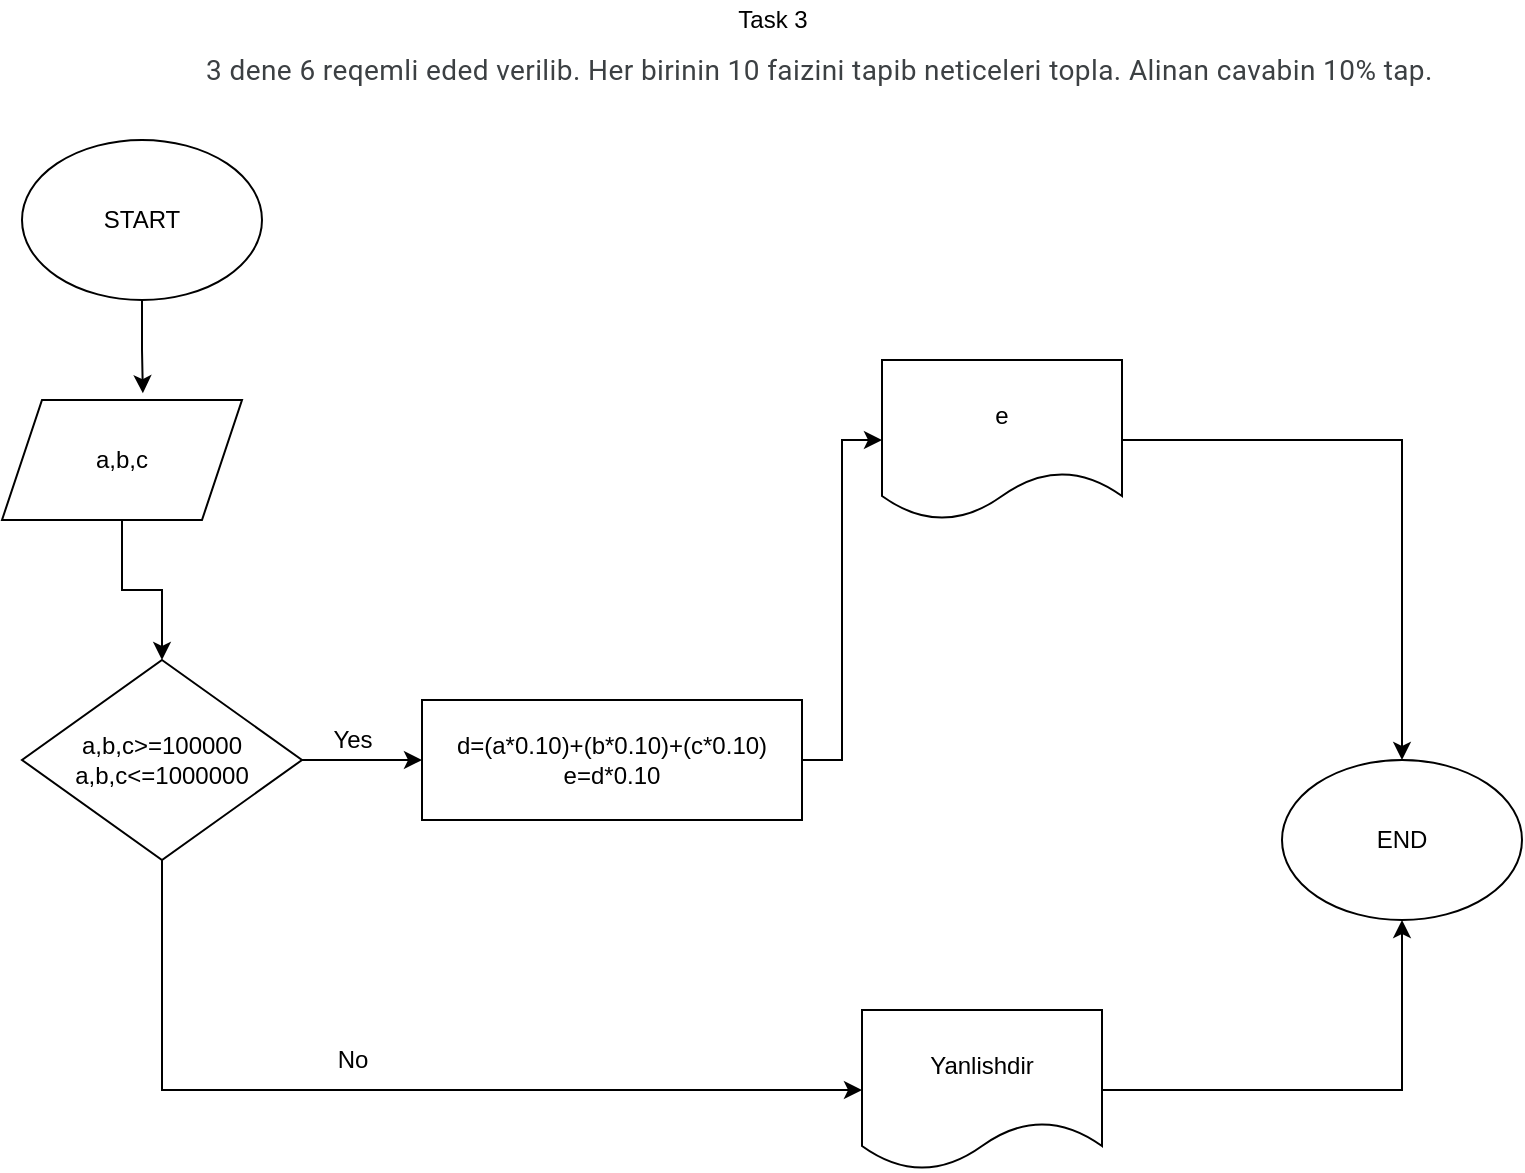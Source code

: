 <mxfile version="16.5.2" type="device"><diagram id="vPExyZDg2EIGDbktvGOr" name="Page-1"><mxGraphModel dx="1038" dy="579" grid="1" gridSize="10" guides="1" tooltips="1" connect="1" arrows="1" fold="1" page="1" pageScale="1" pageWidth="827" pageHeight="1169" math="0" shadow="0"><root><mxCell id="0"/><mxCell id="1" parent="0"/><mxCell id="ApgTFtG7JEIkZplOPa8c-1" value="Task 3" style="text;html=1;align=center;verticalAlign=middle;resizable=0;points=[];autosize=1;strokeColor=none;fillColor=none;" parent="1" vertex="1"><mxGeometry x="370" width="50" height="20" as="geometry"/></mxCell><mxCell id="ApgTFtG7JEIkZplOPa8c-2" value="&lt;span style=&quot;color: rgb(60 , 64 , 67) ; font-family: &amp;#34;roboto&amp;#34; , &amp;#34;arial&amp;#34; , sans-serif ; font-size: 14px ; font-style: normal ; font-weight: 400 ; letter-spacing: 0.2px ; text-indent: 0px ; text-transform: none ; word-spacing: 0px ; display: inline ; float: none&quot;&gt;3 dene 6 reqemli eded verilib. Her birinin 10 faizini tapib neticeleri topla. Alinan cavabin 10% tap.&lt;/span&gt;" style="text;whiteSpace=wrap;html=1;" parent="1" vertex="1"><mxGeometry x="110" y="20" width="650" height="40" as="geometry"/></mxCell><mxCell id="ApgTFtG7JEIkZplOPa8c-7" style="edgeStyle=orthogonalEdgeStyle;rounded=0;orthogonalLoop=1;jettySize=auto;html=1;exitX=0.5;exitY=1;exitDx=0;exitDy=0;entryX=0.587;entryY=-0.057;entryDx=0;entryDy=0;entryPerimeter=0;" parent="1" source="ApgTFtG7JEIkZplOPa8c-3" target="ApgTFtG7JEIkZplOPa8c-5" edge="1"><mxGeometry relative="1" as="geometry"/></mxCell><mxCell id="ApgTFtG7JEIkZplOPa8c-3" value="START" style="ellipse;whiteSpace=wrap;html=1;" parent="1" vertex="1"><mxGeometry x="20" y="70" width="120" height="80" as="geometry"/></mxCell><mxCell id="ApgTFtG7JEIkZplOPa8c-4" value="END" style="ellipse;whiteSpace=wrap;html=1;" parent="1" vertex="1"><mxGeometry x="650" y="380" width="120" height="80" as="geometry"/></mxCell><mxCell id="ApgTFtG7JEIkZplOPa8c-8" style="edgeStyle=orthogonalEdgeStyle;rounded=0;orthogonalLoop=1;jettySize=auto;html=1;exitX=0.5;exitY=1;exitDx=0;exitDy=0;entryX=0.5;entryY=0;entryDx=0;entryDy=0;" parent="1" source="ApgTFtG7JEIkZplOPa8c-5" target="ApgTFtG7JEIkZplOPa8c-6" edge="1"><mxGeometry relative="1" as="geometry"/></mxCell><mxCell id="ApgTFtG7JEIkZplOPa8c-5" value="a,b,c" style="shape=parallelogram;perimeter=parallelogramPerimeter;whiteSpace=wrap;html=1;fixedSize=1;" parent="1" vertex="1"><mxGeometry x="10" y="200" width="120" height="60" as="geometry"/></mxCell><mxCell id="3YclcKRrsYfpbeKcnLwo-1" style="edgeStyle=orthogonalEdgeStyle;rounded=0;orthogonalLoop=1;jettySize=auto;html=1;exitX=1;exitY=0.5;exitDx=0;exitDy=0;entryX=0;entryY=0.5;entryDx=0;entryDy=0;" edge="1" parent="1" source="ApgTFtG7JEIkZplOPa8c-6" target="ApgTFtG7JEIkZplOPa8c-13"><mxGeometry relative="1" as="geometry"/></mxCell><mxCell id="3YclcKRrsYfpbeKcnLwo-2" style="edgeStyle=orthogonalEdgeStyle;rounded=0;orthogonalLoop=1;jettySize=auto;html=1;exitX=0.5;exitY=1;exitDx=0;exitDy=0;entryX=0;entryY=0.5;entryDx=0;entryDy=0;" edge="1" parent="1" source="ApgTFtG7JEIkZplOPa8c-6" target="ApgTFtG7JEIkZplOPa8c-16"><mxGeometry relative="1" as="geometry"/></mxCell><mxCell id="ApgTFtG7JEIkZplOPa8c-6" value="a,b,c&amp;gt;=100000&lt;br&gt;a,b,c&amp;lt;=1000000" style="rhombus;whiteSpace=wrap;html=1;" parent="1" vertex="1"><mxGeometry x="20" y="330" width="140" height="100" as="geometry"/></mxCell><mxCell id="ApgTFtG7JEIkZplOPa8c-20" style="edgeStyle=orthogonalEdgeStyle;rounded=0;orthogonalLoop=1;jettySize=auto;html=1;exitX=1;exitY=0.5;exitDx=0;exitDy=0;entryX=0;entryY=0.5;entryDx=0;entryDy=0;" parent="1" source="ApgTFtG7JEIkZplOPa8c-13" target="ApgTFtG7JEIkZplOPa8c-15" edge="1"><mxGeometry relative="1" as="geometry"/></mxCell><mxCell id="ApgTFtG7JEIkZplOPa8c-13" value="d=(a*0.10)+(b*0.10)+(c*0.10)&lt;br&gt;e=d*0.10" style="rounded=0;whiteSpace=wrap;html=1;" parent="1" vertex="1"><mxGeometry x="220" y="350" width="190" height="60" as="geometry"/></mxCell><mxCell id="ApgTFtG7JEIkZplOPa8c-24" style="edgeStyle=orthogonalEdgeStyle;rounded=0;orthogonalLoop=1;jettySize=auto;html=1;exitX=1;exitY=0.5;exitDx=0;exitDy=0;entryX=0.5;entryY=0;entryDx=0;entryDy=0;" parent="1" source="ApgTFtG7JEIkZplOPa8c-15" target="ApgTFtG7JEIkZplOPa8c-4" edge="1"><mxGeometry relative="1" as="geometry"/></mxCell><mxCell id="ApgTFtG7JEIkZplOPa8c-15" value="e" style="shape=document;whiteSpace=wrap;html=1;boundedLbl=1;" parent="1" vertex="1"><mxGeometry x="450" y="180" width="120" height="80" as="geometry"/></mxCell><mxCell id="3YclcKRrsYfpbeKcnLwo-3" style="edgeStyle=orthogonalEdgeStyle;rounded=0;orthogonalLoop=1;jettySize=auto;html=1;exitX=1;exitY=0.5;exitDx=0;exitDy=0;entryX=0.5;entryY=1;entryDx=0;entryDy=0;" edge="1" parent="1" source="ApgTFtG7JEIkZplOPa8c-16" target="ApgTFtG7JEIkZplOPa8c-4"><mxGeometry relative="1" as="geometry"/></mxCell><mxCell id="ApgTFtG7JEIkZplOPa8c-16" value="Yanlishdir" style="shape=document;whiteSpace=wrap;html=1;boundedLbl=1;" parent="1" vertex="1"><mxGeometry x="440" y="505" width="120" height="80" as="geometry"/></mxCell><mxCell id="ApgTFtG7JEIkZplOPa8c-21" value="Yes" style="text;html=1;align=center;verticalAlign=middle;resizable=0;points=[];autosize=1;strokeColor=none;fillColor=none;" parent="1" vertex="1"><mxGeometry x="170" y="360" width="30" height="20" as="geometry"/></mxCell><mxCell id="ApgTFtG7JEIkZplOPa8c-23" value="No" style="text;html=1;align=center;verticalAlign=middle;resizable=0;points=[];autosize=1;strokeColor=none;fillColor=none;" parent="1" vertex="1"><mxGeometry x="170" y="520" width="30" height="20" as="geometry"/></mxCell></root></mxGraphModel></diagram></mxfile>